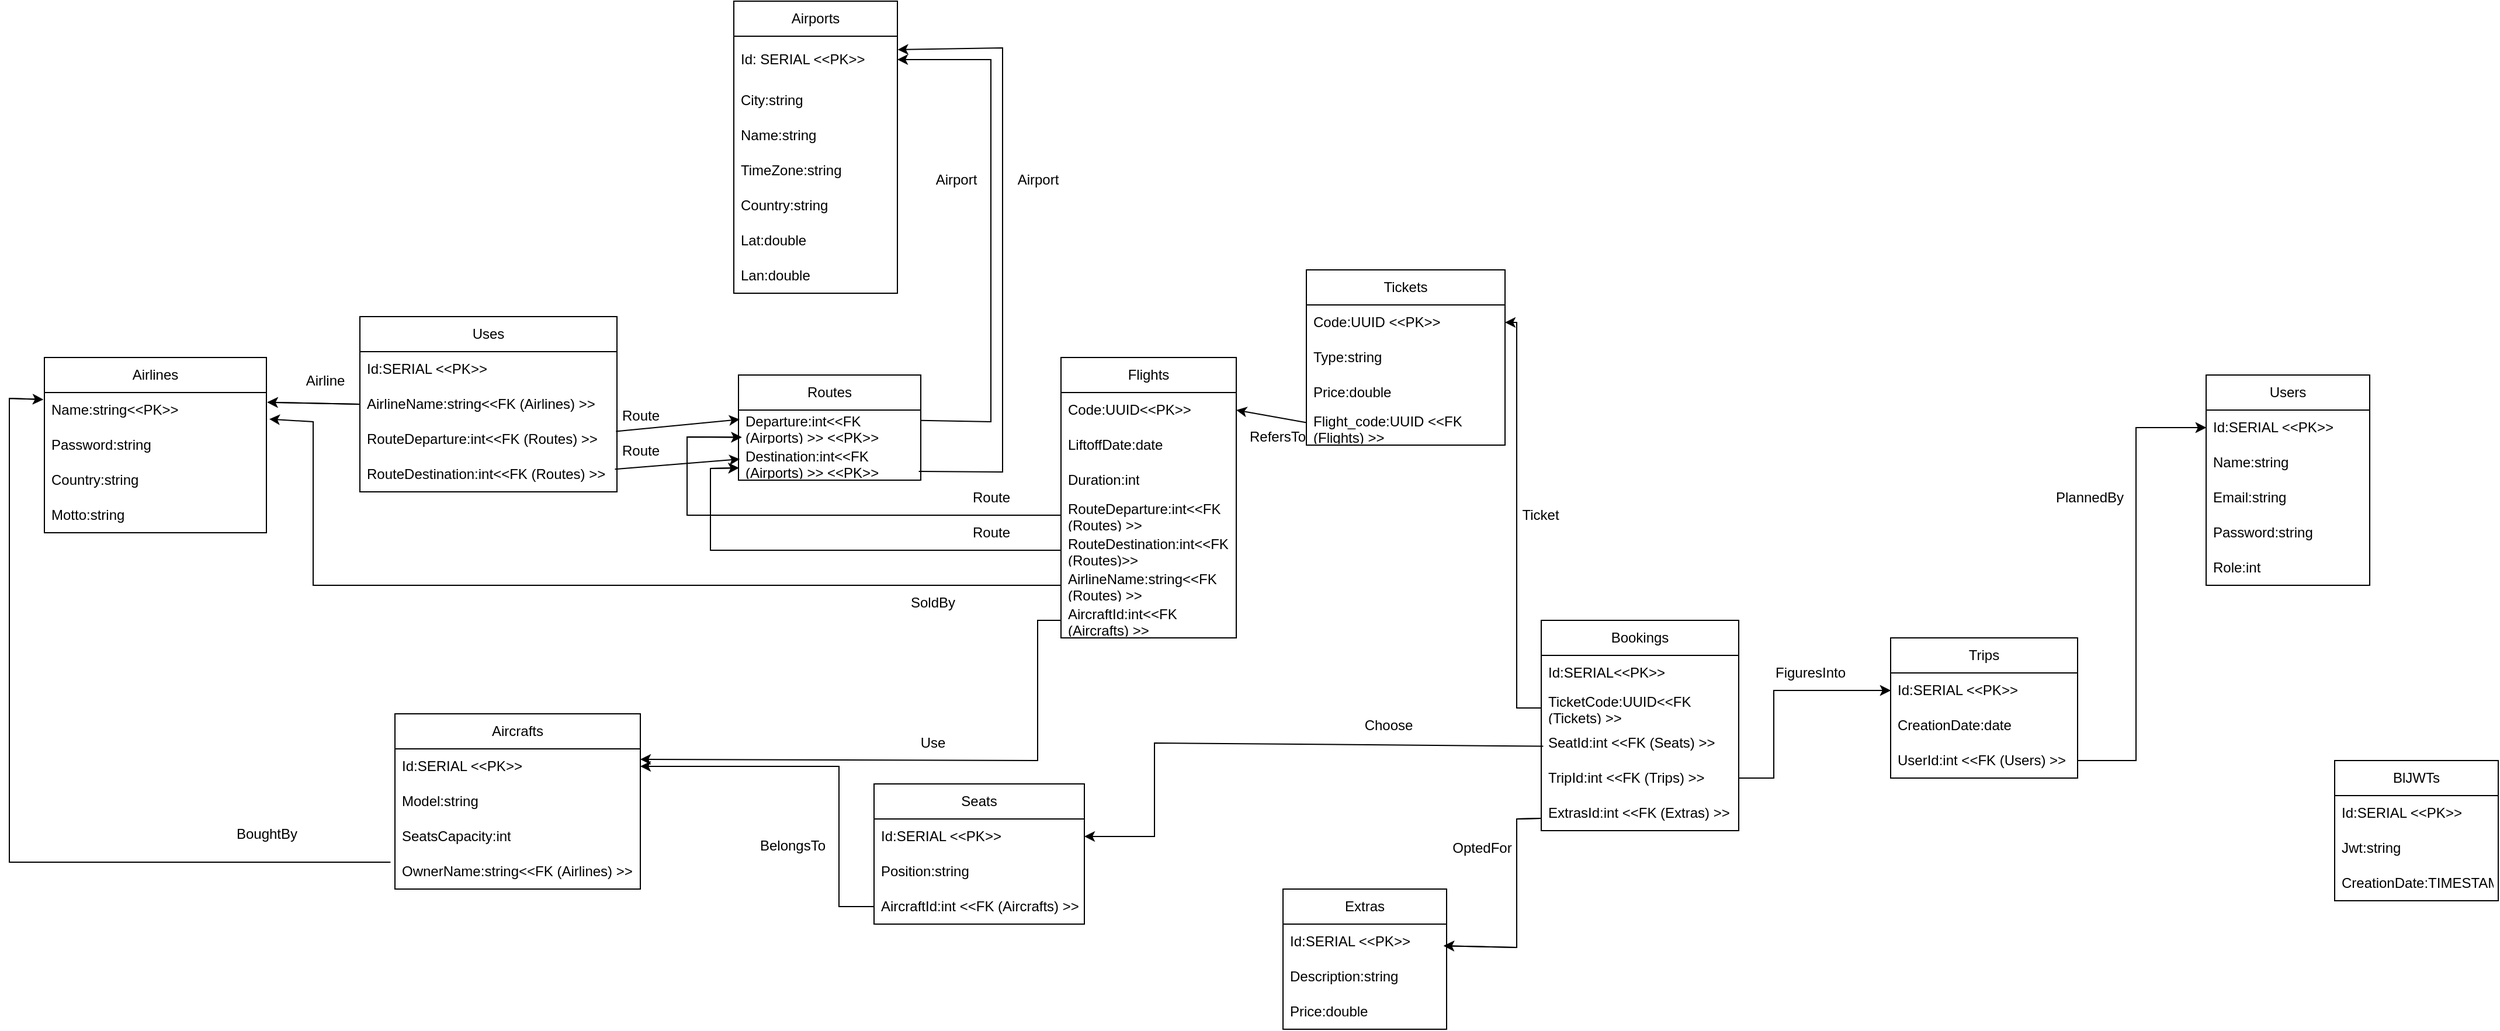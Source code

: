 <mxfile version="28.0.4">
  <diagram name="Pagina-1" id="pX6mvPdmHWL1DqITEzlt">
    <mxGraphModel dx="2047" dy="681" grid="1" gridSize="10" guides="1" tooltips="1" connect="1" arrows="1" fold="1" page="1" pageScale="1" pageWidth="827" pageHeight="1169" math="0" shadow="0">
      <root>
        <mxCell id="0" />
        <mxCell id="1" parent="0" />
        <mxCell id="3aQUeb-euFE-y9l26gwd-1" value="Airlines" style="swimlane;fontStyle=0;childLayout=stackLayout;horizontal=1;startSize=30;horizontalStack=0;resizeParent=1;resizeParentMax=0;resizeLast=0;collapsible=1;marginBottom=0;whiteSpace=wrap;html=1;" parent="1" vertex="1">
          <mxGeometry x="-270" y="315" width="190" height="150" as="geometry" />
        </mxCell>
        <mxCell id="3aQUeb-euFE-y9l26gwd-2" value="Name:string&amp;lt;&amp;lt;PK&amp;gt;&amp;gt;" style="text;strokeColor=none;fillColor=none;align=left;verticalAlign=middle;spacingLeft=4;spacingRight=4;overflow=hidden;points=[[0,0.5],[1,0.5]];portConstraint=eastwest;rotatable=0;whiteSpace=wrap;html=1;" parent="3aQUeb-euFE-y9l26gwd-1" vertex="1">
          <mxGeometry y="30" width="190" height="30" as="geometry" />
        </mxCell>
        <mxCell id="3aQUeb-euFE-y9l26gwd-3" value="Password:string" style="text;strokeColor=none;fillColor=none;align=left;verticalAlign=middle;spacingLeft=4;spacingRight=4;overflow=hidden;points=[[0,0.5],[1,0.5]];portConstraint=eastwest;rotatable=0;whiteSpace=wrap;html=1;" parent="3aQUeb-euFE-y9l26gwd-1" vertex="1">
          <mxGeometry y="60" width="190" height="30" as="geometry" />
        </mxCell>
        <mxCell id="3aQUeb-euFE-y9l26gwd-4" value="Country:string" style="text;strokeColor=none;fillColor=none;align=left;verticalAlign=middle;spacingLeft=4;spacingRight=4;overflow=hidden;points=[[0,0.5],[1,0.5]];portConstraint=eastwest;rotatable=0;whiteSpace=wrap;html=1;" parent="3aQUeb-euFE-y9l26gwd-1" vertex="1">
          <mxGeometry y="90" width="190" height="30" as="geometry" />
        </mxCell>
        <mxCell id="3aQUeb-euFE-y9l26gwd-5" value="Motto:string" style="text;strokeColor=none;fillColor=none;align=left;verticalAlign=middle;spacingLeft=4;spacingRight=4;overflow=hidden;points=[[0,0.5],[1,0.5]];portConstraint=eastwest;rotatable=0;whiteSpace=wrap;html=1;" parent="3aQUeb-euFE-y9l26gwd-1" vertex="1">
          <mxGeometry y="120" width="190" height="30" as="geometry" />
        </mxCell>
        <mxCell id="3aQUeb-euFE-y9l26gwd-6" value="Routes" style="swimlane;fontStyle=0;childLayout=stackLayout;horizontal=1;startSize=30;horizontalStack=0;resizeParent=1;resizeParentMax=0;resizeLast=0;collapsible=1;marginBottom=0;whiteSpace=wrap;html=1;" parent="1" vertex="1">
          <mxGeometry x="324" y="330" width="156" height="90" as="geometry" />
        </mxCell>
        <mxCell id="3aQUeb-euFE-y9l26gwd-7" value="Departure:int&amp;lt;&amp;lt;FK (&lt;span style=&quot;text-align: center;&quot;&gt;Airports)&amp;nbsp;&lt;/span&gt;&amp;gt;&amp;gt; &amp;lt;&amp;lt;PK&amp;gt;&amp;gt;" style="text;strokeColor=none;fillColor=none;align=left;verticalAlign=middle;spacingLeft=4;spacingRight=4;overflow=hidden;points=[[0,0.5],[1,0.5]];portConstraint=eastwest;rotatable=0;whiteSpace=wrap;html=1;" parent="3aQUeb-euFE-y9l26gwd-6" vertex="1">
          <mxGeometry y="30" width="156" height="30" as="geometry" />
        </mxCell>
        <mxCell id="3aQUeb-euFE-y9l26gwd-8" value="Destination:int&amp;lt;&amp;lt;FK (&lt;span style=&quot;text-align: center;&quot;&gt;Airports)&amp;nbsp;&lt;/span&gt;&amp;gt;&amp;gt; &amp;lt;&amp;lt;PK&amp;gt;&amp;gt;" style="text;strokeColor=none;fillColor=none;align=left;verticalAlign=middle;spacingLeft=4;spacingRight=4;overflow=hidden;points=[[0,0.5],[1,0.5]];portConstraint=eastwest;rotatable=0;whiteSpace=wrap;html=1;" parent="3aQUeb-euFE-y9l26gwd-6" vertex="1">
          <mxGeometry y="60" width="156" height="30" as="geometry" />
        </mxCell>
        <mxCell id="3aQUeb-euFE-y9l26gwd-9" value="Users" style="swimlane;fontStyle=0;childLayout=stackLayout;horizontal=1;startSize=30;horizontalStack=0;resizeParent=1;resizeParentMax=0;resizeLast=0;collapsible=1;marginBottom=0;whiteSpace=wrap;html=1;" parent="1" vertex="1">
          <mxGeometry x="1580" y="330" width="140" height="180" as="geometry" />
        </mxCell>
        <mxCell id="3aQUeb-euFE-y9l26gwd-10" value="Id:SERIAL &amp;lt;&amp;lt;PK&amp;gt;&amp;gt;" style="text;strokeColor=none;fillColor=none;align=left;verticalAlign=middle;spacingLeft=4;spacingRight=4;overflow=hidden;points=[[0,0.5],[1,0.5]];portConstraint=eastwest;rotatable=0;whiteSpace=wrap;html=1;" parent="3aQUeb-euFE-y9l26gwd-9" vertex="1">
          <mxGeometry y="30" width="140" height="30" as="geometry" />
        </mxCell>
        <mxCell id="3aQUeb-euFE-y9l26gwd-11" value="Name:string" style="text;strokeColor=none;fillColor=none;align=left;verticalAlign=middle;spacingLeft=4;spacingRight=4;overflow=hidden;points=[[0,0.5],[1,0.5]];portConstraint=eastwest;rotatable=0;whiteSpace=wrap;html=1;" parent="3aQUeb-euFE-y9l26gwd-9" vertex="1">
          <mxGeometry y="60" width="140" height="30" as="geometry" />
        </mxCell>
        <mxCell id="3aQUeb-euFE-y9l26gwd-12" value="Email:string" style="text;strokeColor=none;fillColor=none;align=left;verticalAlign=middle;spacingLeft=4;spacingRight=4;overflow=hidden;points=[[0,0.5],[1,0.5]];portConstraint=eastwest;rotatable=0;whiteSpace=wrap;html=1;" parent="3aQUeb-euFE-y9l26gwd-9" vertex="1">
          <mxGeometry y="90" width="140" height="30" as="geometry" />
        </mxCell>
        <mxCell id="3aQUeb-euFE-y9l26gwd-13" value="Password:string" style="text;strokeColor=none;fillColor=none;align=left;verticalAlign=middle;spacingLeft=4;spacingRight=4;overflow=hidden;points=[[0,0.5],[1,0.5]];portConstraint=eastwest;rotatable=0;whiteSpace=wrap;html=1;" parent="3aQUeb-euFE-y9l26gwd-9" vertex="1">
          <mxGeometry y="120" width="140" height="30" as="geometry" />
        </mxCell>
        <mxCell id="3aQUeb-euFE-y9l26gwd-14" value="Role:int" style="text;strokeColor=none;fillColor=none;align=left;verticalAlign=middle;spacingLeft=4;spacingRight=4;overflow=hidden;points=[[0,0.5],[1,0.5]];portConstraint=eastwest;rotatable=0;whiteSpace=wrap;html=1;" parent="3aQUeb-euFE-y9l26gwd-9" vertex="1">
          <mxGeometry y="150" width="140" height="30" as="geometry" />
        </mxCell>
        <mxCell id="3aQUeb-euFE-y9l26gwd-15" value="Tickets" style="swimlane;fontStyle=0;childLayout=stackLayout;horizontal=1;startSize=30;horizontalStack=0;resizeParent=1;resizeParentMax=0;resizeLast=0;collapsible=1;marginBottom=0;whiteSpace=wrap;html=1;" parent="1" vertex="1">
          <mxGeometry x="810" y="240" width="170" height="150" as="geometry" />
        </mxCell>
        <mxCell id="3aQUeb-euFE-y9l26gwd-16" value="Code:UUID &amp;lt;&amp;lt;PK&amp;gt;&amp;gt;" style="text;strokeColor=none;fillColor=none;align=left;verticalAlign=middle;spacingLeft=4;spacingRight=4;overflow=hidden;points=[[0,0.5],[1,0.5]];portConstraint=eastwest;rotatable=0;whiteSpace=wrap;html=1;" parent="3aQUeb-euFE-y9l26gwd-15" vertex="1">
          <mxGeometry y="30" width="170" height="30" as="geometry" />
        </mxCell>
        <mxCell id="3aQUeb-euFE-y9l26gwd-17" value="Type:string" style="text;strokeColor=none;fillColor=none;align=left;verticalAlign=middle;spacingLeft=4;spacingRight=4;overflow=hidden;points=[[0,0.5],[1,0.5]];portConstraint=eastwest;rotatable=0;whiteSpace=wrap;html=1;" parent="3aQUeb-euFE-y9l26gwd-15" vertex="1">
          <mxGeometry y="60" width="170" height="30" as="geometry" />
        </mxCell>
        <mxCell id="3aQUeb-euFE-y9l26gwd-18" value="Price:double" style="text;strokeColor=none;fillColor=none;align=left;verticalAlign=middle;spacingLeft=4;spacingRight=4;overflow=hidden;points=[[0,0.5],[1,0.5]];portConstraint=eastwest;rotatable=0;whiteSpace=wrap;html=1;" parent="3aQUeb-euFE-y9l26gwd-15" vertex="1">
          <mxGeometry y="90" width="170" height="30" as="geometry" />
        </mxCell>
        <mxCell id="3aQUeb-euFE-y9l26gwd-19" value="Flight_code:UUID &amp;lt;&amp;lt;FK (&lt;span style=&quot;text-align: center;&quot;&gt;Flights)&amp;nbsp;&lt;/span&gt;&amp;gt;&amp;gt;" style="text;strokeColor=none;fillColor=none;align=left;verticalAlign=middle;spacingLeft=4;spacingRight=4;overflow=hidden;points=[[0,0.5],[1,0.5]];portConstraint=eastwest;rotatable=0;whiteSpace=wrap;html=1;" parent="3aQUeb-euFE-y9l26gwd-15" vertex="1">
          <mxGeometry y="120" width="170" height="30" as="geometry" />
        </mxCell>
        <mxCell id="3aQUeb-euFE-y9l26gwd-26" value="Flights" style="swimlane;fontStyle=0;childLayout=stackLayout;horizontal=1;startSize=30;horizontalStack=0;resizeParent=1;resizeParentMax=0;resizeLast=0;collapsible=1;marginBottom=0;whiteSpace=wrap;html=1;" parent="1" vertex="1">
          <mxGeometry x="600" y="315" width="150" height="240" as="geometry" />
        </mxCell>
        <mxCell id="3aQUeb-euFE-y9l26gwd-27" value="Code:UUID&amp;lt;&amp;lt;PK&amp;gt;&amp;gt;" style="text;strokeColor=none;fillColor=none;align=left;verticalAlign=middle;spacingLeft=4;spacingRight=4;overflow=hidden;points=[[0,0.5],[1,0.5]];portConstraint=eastwest;rotatable=0;whiteSpace=wrap;html=1;" parent="3aQUeb-euFE-y9l26gwd-26" vertex="1">
          <mxGeometry y="30" width="150" height="30" as="geometry" />
        </mxCell>
        <mxCell id="3aQUeb-euFE-y9l26gwd-28" value="LiftoffDate:date" style="text;strokeColor=none;fillColor=none;align=left;verticalAlign=middle;spacingLeft=4;spacingRight=4;overflow=hidden;points=[[0,0.5],[1,0.5]];portConstraint=eastwest;rotatable=0;whiteSpace=wrap;html=1;" parent="3aQUeb-euFE-y9l26gwd-26" vertex="1">
          <mxGeometry y="60" width="150" height="30" as="geometry" />
        </mxCell>
        <mxCell id="3aQUeb-euFE-y9l26gwd-29" value="Duration:int" style="text;strokeColor=none;fillColor=none;align=left;verticalAlign=middle;spacingLeft=4;spacingRight=4;overflow=hidden;points=[[0,0.5],[1,0.5]];portConstraint=eastwest;rotatable=0;whiteSpace=wrap;html=1;" parent="3aQUeb-euFE-y9l26gwd-26" vertex="1">
          <mxGeometry y="90" width="150" height="30" as="geometry" />
        </mxCell>
        <mxCell id="3aQUeb-euFE-y9l26gwd-30" value="RouteDeparture:int&amp;lt;&amp;lt;FK (&lt;span style=&quot;text-align: center;&quot;&gt;Routes)&amp;nbsp;&lt;/span&gt;&amp;gt;&amp;gt;" style="text;strokeColor=none;fillColor=none;align=left;verticalAlign=middle;spacingLeft=4;spacingRight=4;overflow=hidden;points=[[0,0.5],[1,0.5]];portConstraint=eastwest;rotatable=0;whiteSpace=wrap;html=1;" parent="3aQUeb-euFE-y9l26gwd-26" vertex="1">
          <mxGeometry y="120" width="150" height="30" as="geometry" />
        </mxCell>
        <mxCell id="3aQUeb-euFE-y9l26gwd-31" value="RouteDestination:int&amp;lt;&amp;lt;FK (&lt;span style=&quot;text-align: center;&quot;&gt;Routes)&lt;/span&gt;&amp;gt;&amp;gt;" style="text;strokeColor=none;fillColor=none;align=left;verticalAlign=middle;spacingLeft=4;spacingRight=4;overflow=hidden;points=[[0,0.5],[1,0.5]];portConstraint=eastwest;rotatable=0;whiteSpace=wrap;html=1;" parent="3aQUeb-euFE-y9l26gwd-26" vertex="1">
          <mxGeometry y="150" width="150" height="30" as="geometry" />
        </mxCell>
        <mxCell id="3aQUeb-euFE-y9l26gwd-32" value="AirlineName:string&amp;lt;&amp;lt;FK (&lt;span style=&quot;text-align: center;&quot;&gt;Routes)&amp;nbsp;&lt;/span&gt;&amp;gt;&amp;gt;" style="text;strokeColor=none;fillColor=none;align=left;verticalAlign=middle;spacingLeft=4;spacingRight=4;overflow=hidden;points=[[0,0.5],[1,0.5]];portConstraint=eastwest;rotatable=0;whiteSpace=wrap;html=1;" parent="3aQUeb-euFE-y9l26gwd-26" vertex="1">
          <mxGeometry y="180" width="150" height="30" as="geometry" />
        </mxCell>
        <mxCell id="Vh7ybCmycij3RCht1qAK-32" value="AircraftId:int&amp;lt;&amp;lt;FK (&lt;span style=&quot;text-align: center;&quot;&gt;Aircrafts)&amp;nbsp;&lt;/span&gt;&amp;gt;&amp;gt;" style="text;strokeColor=none;fillColor=none;align=left;verticalAlign=middle;spacingLeft=4;spacingRight=4;overflow=hidden;points=[[0,0.5],[1,0.5]];portConstraint=eastwest;rotatable=0;whiteSpace=wrap;html=1;" parent="3aQUeb-euFE-y9l26gwd-26" vertex="1">
          <mxGeometry y="210" width="150" height="30" as="geometry" />
        </mxCell>
        <mxCell id="3aQUeb-euFE-y9l26gwd-33" value="Trips" style="swimlane;fontStyle=0;childLayout=stackLayout;horizontal=1;startSize=30;horizontalStack=0;resizeParent=1;resizeParentMax=0;resizeLast=0;collapsible=1;marginBottom=0;whiteSpace=wrap;html=1;" parent="1" vertex="1">
          <mxGeometry x="1310" y="555" width="160" height="120" as="geometry" />
        </mxCell>
        <mxCell id="3aQUeb-euFE-y9l26gwd-34" value="Id:SERIAL &amp;lt;&amp;lt;PK&amp;gt;&amp;gt;" style="text;strokeColor=none;fillColor=none;align=left;verticalAlign=middle;spacingLeft=4;spacingRight=4;overflow=hidden;points=[[0,0.5],[1,0.5]];portConstraint=eastwest;rotatable=0;whiteSpace=wrap;html=1;" parent="3aQUeb-euFE-y9l26gwd-33" vertex="1">
          <mxGeometry y="30" width="160" height="30" as="geometry" />
        </mxCell>
        <mxCell id="3aQUeb-euFE-y9l26gwd-35" value="CreationDate:date" style="text;strokeColor=none;fillColor=none;align=left;verticalAlign=middle;spacingLeft=4;spacingRight=4;overflow=hidden;points=[[0,0.5],[1,0.5]];portConstraint=eastwest;rotatable=0;whiteSpace=wrap;html=1;" parent="3aQUeb-euFE-y9l26gwd-33" vertex="1">
          <mxGeometry y="60" width="160" height="30" as="geometry" />
        </mxCell>
        <mxCell id="3aQUeb-euFE-y9l26gwd-36" value="UserId:int &amp;lt;&amp;lt;FK (Users) &amp;gt;&amp;gt;" style="text;strokeColor=none;fillColor=none;align=left;verticalAlign=middle;spacingLeft=4;spacingRight=4;overflow=hidden;points=[[0,0.5],[1,0.5]];portConstraint=eastwest;rotatable=0;whiteSpace=wrap;html=1;" parent="3aQUeb-euFE-y9l26gwd-33" vertex="1">
          <mxGeometry y="90" width="160" height="30" as="geometry" />
        </mxCell>
        <mxCell id="3aQUeb-euFE-y9l26gwd-37" value="Seats" style="swimlane;fontStyle=0;childLayout=stackLayout;horizontal=1;startSize=30;horizontalStack=0;resizeParent=1;resizeParentMax=0;resizeLast=0;collapsible=1;marginBottom=0;whiteSpace=wrap;html=1;" parent="1" vertex="1">
          <mxGeometry x="440" y="680" width="180" height="120" as="geometry" />
        </mxCell>
        <mxCell id="3aQUeb-euFE-y9l26gwd-38" value="Id:SERIAL &amp;lt;&amp;lt;PK&amp;gt;&amp;gt;" style="text;strokeColor=none;fillColor=none;align=left;verticalAlign=middle;spacingLeft=4;spacingRight=4;overflow=hidden;points=[[0,0.5],[1,0.5]];portConstraint=eastwest;rotatable=0;whiteSpace=wrap;html=1;" parent="3aQUeb-euFE-y9l26gwd-37" vertex="1">
          <mxGeometry y="30" width="180" height="30" as="geometry" />
        </mxCell>
        <mxCell id="3aQUeb-euFE-y9l26gwd-39" value="Position:string" style="text;strokeColor=none;fillColor=none;align=left;verticalAlign=middle;spacingLeft=4;spacingRight=4;overflow=hidden;points=[[0,0.5],[1,0.5]];portConstraint=eastwest;rotatable=0;whiteSpace=wrap;html=1;" parent="3aQUeb-euFE-y9l26gwd-37" vertex="1">
          <mxGeometry y="60" width="180" height="30" as="geometry" />
        </mxCell>
        <mxCell id="3aQUeb-euFE-y9l26gwd-40" value="AircraftId:int &amp;lt;&amp;lt;FK (&lt;span style=&quot;text-align: center;&quot;&gt;Aircrafts)&amp;nbsp;&lt;/span&gt;&amp;gt;&amp;gt;" style="text;strokeColor=none;fillColor=none;align=left;verticalAlign=middle;spacingLeft=4;spacingRight=4;overflow=hidden;points=[[0,0.5],[1,0.5]];portConstraint=eastwest;rotatable=0;whiteSpace=wrap;html=1;" parent="3aQUeb-euFE-y9l26gwd-37" vertex="1">
          <mxGeometry y="90" width="180" height="30" as="geometry" />
        </mxCell>
        <mxCell id="3aQUeb-euFE-y9l26gwd-41" value="Extras" style="swimlane;fontStyle=0;childLayout=stackLayout;horizontal=1;startSize=30;horizontalStack=0;resizeParent=1;resizeParentMax=0;resizeLast=0;collapsible=1;marginBottom=0;whiteSpace=wrap;html=1;" parent="1" vertex="1">
          <mxGeometry x="790" y="770" width="140" height="120" as="geometry" />
        </mxCell>
        <mxCell id="3aQUeb-euFE-y9l26gwd-42" value="Id:SERIAL &amp;lt;&amp;lt;PK&amp;gt;&amp;gt;" style="text;strokeColor=none;fillColor=none;align=left;verticalAlign=middle;spacingLeft=4;spacingRight=4;overflow=hidden;points=[[0,0.5],[1,0.5]];portConstraint=eastwest;rotatable=0;whiteSpace=wrap;html=1;" parent="3aQUeb-euFE-y9l26gwd-41" vertex="1">
          <mxGeometry y="30" width="140" height="30" as="geometry" />
        </mxCell>
        <mxCell id="3aQUeb-euFE-y9l26gwd-43" value="Description:string" style="text;strokeColor=none;fillColor=none;align=left;verticalAlign=middle;spacingLeft=4;spacingRight=4;overflow=hidden;points=[[0,0.5],[1,0.5]];portConstraint=eastwest;rotatable=0;whiteSpace=wrap;html=1;" parent="3aQUeb-euFE-y9l26gwd-41" vertex="1">
          <mxGeometry y="60" width="140" height="30" as="geometry" />
        </mxCell>
        <mxCell id="3aQUeb-euFE-y9l26gwd-44" value="Price:double" style="text;strokeColor=none;fillColor=none;align=left;verticalAlign=middle;spacingLeft=4;spacingRight=4;overflow=hidden;points=[[0,0.5],[1,0.5]];portConstraint=eastwest;rotatable=0;whiteSpace=wrap;html=1;" parent="3aQUeb-euFE-y9l26gwd-41" vertex="1">
          <mxGeometry y="90" width="140" height="30" as="geometry" />
        </mxCell>
        <mxCell id="3aQUeb-euFE-y9l26gwd-45" value="Aircrafts" style="swimlane;fontStyle=0;childLayout=stackLayout;horizontal=1;startSize=30;horizontalStack=0;resizeParent=1;resizeParentMax=0;resizeLast=0;collapsible=1;marginBottom=0;whiteSpace=wrap;html=1;" parent="1" vertex="1">
          <mxGeometry x="30" y="620" width="210" height="150" as="geometry" />
        </mxCell>
        <mxCell id="3aQUeb-euFE-y9l26gwd-46" value="Id:SERIAL &amp;lt;&amp;lt;PK&amp;gt;&amp;gt;" style="text;strokeColor=none;fillColor=none;align=left;verticalAlign=middle;spacingLeft=4;spacingRight=4;overflow=hidden;points=[[0,0.5],[1,0.5]];portConstraint=eastwest;rotatable=0;whiteSpace=wrap;html=1;" parent="3aQUeb-euFE-y9l26gwd-45" vertex="1">
          <mxGeometry y="30" width="210" height="30" as="geometry" />
        </mxCell>
        <mxCell id="3aQUeb-euFE-y9l26gwd-47" value="Model:string" style="text;strokeColor=none;fillColor=none;align=left;verticalAlign=middle;spacingLeft=4;spacingRight=4;overflow=hidden;points=[[0,0.5],[1,0.5]];portConstraint=eastwest;rotatable=0;whiteSpace=wrap;html=1;" parent="3aQUeb-euFE-y9l26gwd-45" vertex="1">
          <mxGeometry y="60" width="210" height="30" as="geometry" />
        </mxCell>
        <mxCell id="3aQUeb-euFE-y9l26gwd-48" value="SeatsCapacity:int" style="text;strokeColor=none;fillColor=none;align=left;verticalAlign=middle;spacingLeft=4;spacingRight=4;overflow=hidden;points=[[0,0.5],[1,0.5]];portConstraint=eastwest;rotatable=0;whiteSpace=wrap;html=1;" parent="3aQUeb-euFE-y9l26gwd-45" vertex="1">
          <mxGeometry y="90" width="210" height="30" as="geometry" />
        </mxCell>
        <mxCell id="3aQUeb-euFE-y9l26gwd-49" value="OwnerName:string&amp;lt;&amp;lt;FK (Airlines) &amp;gt;&amp;gt;" style="text;strokeColor=none;fillColor=none;align=left;verticalAlign=middle;spacingLeft=4;spacingRight=4;overflow=hidden;points=[[0,0.5],[1,0.5]];portConstraint=eastwest;rotatable=0;whiteSpace=wrap;html=1;" parent="3aQUeb-euFE-y9l26gwd-45" vertex="1">
          <mxGeometry y="120" width="210" height="30" as="geometry" />
        </mxCell>
        <mxCell id="3aQUeb-euFE-y9l26gwd-52" value="" style="endArrow=classic;html=1;rounded=0;exitX=-0.021;exitY=0.233;exitDx=0;exitDy=0;entryX=-0.005;entryY=0.2;entryDx=0;entryDy=0;exitPerimeter=0;entryPerimeter=0;" parent="1" source="3aQUeb-euFE-y9l26gwd-49" target="3aQUeb-euFE-y9l26gwd-2" edge="1">
          <mxGeometry width="50" height="50" relative="1" as="geometry">
            <mxPoint x="50" y="750.01" as="sourcePoint" />
            <mxPoint x="-290" y="350" as="targetPoint" />
            <Array as="points">
              <mxPoint x="-300" y="747" />
              <mxPoint x="-300" y="350" />
            </Array>
          </mxGeometry>
        </mxCell>
        <mxCell id="3aQUeb-euFE-y9l26gwd-53" value="" style="endArrow=classic;html=1;rounded=0;exitX=0;exitY=0.5;exitDx=0;exitDy=0;entryX=1;entryY=0.5;entryDx=0;entryDy=0;" parent="1" source="3aQUeb-euFE-y9l26gwd-40" target="3aQUeb-euFE-y9l26gwd-46" edge="1">
          <mxGeometry width="50" height="50" relative="1" as="geometry">
            <mxPoint x="260" y="680" as="sourcePoint" />
            <mxPoint x="310" y="630" as="targetPoint" />
            <Array as="points">
              <mxPoint x="410" y="785" />
              <mxPoint x="410" y="665" />
            </Array>
          </mxGeometry>
        </mxCell>
        <mxCell id="3aQUeb-euFE-y9l26gwd-55" value="" style="endArrow=classic;html=1;rounded=0;exitX=0;exitY=0.5;exitDx=0;exitDy=0;entryX=0.002;entryY=0.652;entryDx=0;entryDy=0;entryPerimeter=0;" parent="1" source="3aQUeb-euFE-y9l26gwd-31" target="3aQUeb-euFE-y9l26gwd-8" edge="1">
          <mxGeometry width="50" height="50" relative="1" as="geometry">
            <mxPoint x="450" y="540" as="sourcePoint" />
            <mxPoint x="324" y="375" as="targetPoint" />
            <Array as="points">
              <mxPoint x="300" y="480" />
              <mxPoint x="300" y="410" />
            </Array>
          </mxGeometry>
        </mxCell>
        <mxCell id="3aQUeb-euFE-y9l26gwd-56" value="Uses" style="swimlane;fontStyle=0;childLayout=stackLayout;horizontal=1;startSize=30;horizontalStack=0;resizeParent=1;resizeParentMax=0;resizeLast=0;collapsible=1;marginBottom=0;whiteSpace=wrap;html=1;" parent="1" vertex="1">
          <mxGeometry y="280" width="220" height="150" as="geometry" />
        </mxCell>
        <mxCell id="3aQUeb-euFE-y9l26gwd-57" value="Id:SERIAL &amp;lt;&amp;lt;PK&amp;gt;&amp;gt;" style="text;strokeColor=none;fillColor=none;align=left;verticalAlign=middle;spacingLeft=4;spacingRight=4;overflow=hidden;points=[[0,0.5],[1,0.5]];portConstraint=eastwest;rotatable=0;whiteSpace=wrap;html=1;" parent="3aQUeb-euFE-y9l26gwd-56" vertex="1">
          <mxGeometry y="30" width="220" height="30" as="geometry" />
        </mxCell>
        <mxCell id="3aQUeb-euFE-y9l26gwd-58" value="AirlineName:string&amp;lt;&amp;lt;FK (Airlines) &amp;gt;&amp;gt;" style="text;strokeColor=none;fillColor=none;align=left;verticalAlign=middle;spacingLeft=4;spacingRight=4;overflow=hidden;points=[[0,0.5],[1,0.5]];portConstraint=eastwest;rotatable=0;whiteSpace=wrap;html=1;" parent="3aQUeb-euFE-y9l26gwd-56" vertex="1">
          <mxGeometry y="60" width="220" height="30" as="geometry" />
        </mxCell>
        <mxCell id="3aQUeb-euFE-y9l26gwd-59" value="RouteDeparture:int&amp;lt;&amp;lt;FK (Routes) &amp;gt;&amp;gt;" style="text;strokeColor=none;fillColor=none;align=left;verticalAlign=middle;spacingLeft=4;spacingRight=4;overflow=hidden;points=[[0,0.5],[1,0.5]];portConstraint=eastwest;rotatable=0;whiteSpace=wrap;html=1;" parent="3aQUeb-euFE-y9l26gwd-56" vertex="1">
          <mxGeometry y="90" width="220" height="30" as="geometry" />
        </mxCell>
        <mxCell id="3aQUeb-euFE-y9l26gwd-60" value="RouteDestination:int&amp;lt;&amp;lt;FK&amp;nbsp;(Routes)&amp;nbsp;&amp;gt;&amp;gt;" style="text;strokeColor=none;fillColor=none;align=left;verticalAlign=middle;spacingLeft=4;spacingRight=4;overflow=hidden;points=[[0,0.5],[1,0.5]];portConstraint=eastwest;rotatable=0;whiteSpace=wrap;html=1;" parent="3aQUeb-euFE-y9l26gwd-56" vertex="1">
          <mxGeometry y="120" width="220" height="30" as="geometry" />
        </mxCell>
        <mxCell id="3aQUeb-euFE-y9l26gwd-61" value="" style="endArrow=classic;html=1;rounded=0;exitX=0;exitY=0.5;exitDx=0;exitDy=0;entryX=1.004;entryY=0.278;entryDx=0;entryDy=0;entryPerimeter=0;" parent="1" source="3aQUeb-euFE-y9l26gwd-58" target="3aQUeb-euFE-y9l26gwd-2" edge="1">
          <mxGeometry width="50" height="50" relative="1" as="geometry">
            <mxPoint x="100" y="540" as="sourcePoint" />
            <mxPoint x="-80" y="360" as="targetPoint" />
          </mxGeometry>
        </mxCell>
        <mxCell id="3aQUeb-euFE-y9l26gwd-64" value="Bookings" style="swimlane;fontStyle=0;childLayout=stackLayout;horizontal=1;startSize=30;horizontalStack=0;resizeParent=1;resizeParentMax=0;resizeLast=0;collapsible=1;marginBottom=0;whiteSpace=wrap;html=1;" parent="1" vertex="1">
          <mxGeometry x="1011" y="540" width="169" height="180" as="geometry" />
        </mxCell>
        <mxCell id="3aQUeb-euFE-y9l26gwd-65" value="Id:SERIAL&amp;lt;&amp;lt;PK&amp;gt;&amp;gt;" style="text;strokeColor=none;fillColor=none;align=left;verticalAlign=middle;spacingLeft=4;spacingRight=4;overflow=hidden;points=[[0,0.5],[1,0.5]];portConstraint=eastwest;rotatable=0;whiteSpace=wrap;html=1;" parent="3aQUeb-euFE-y9l26gwd-64" vertex="1">
          <mxGeometry y="30" width="169" height="30" as="geometry" />
        </mxCell>
        <mxCell id="3aQUeb-euFE-y9l26gwd-66" value="TicketCode:UUID&amp;lt;&amp;lt;FK (Tickets) &amp;gt;&amp;gt;" style="text;strokeColor=none;fillColor=none;align=left;verticalAlign=middle;spacingLeft=4;spacingRight=4;overflow=hidden;points=[[0,0.5],[1,0.5]];portConstraint=eastwest;rotatable=0;whiteSpace=wrap;html=1;" parent="3aQUeb-euFE-y9l26gwd-64" vertex="1">
          <mxGeometry y="60" width="169" height="30" as="geometry" />
        </mxCell>
        <mxCell id="3aQUeb-euFE-y9l26gwd-67" value="SeatId:int &amp;lt;&amp;lt;FK (&lt;span style=&quot;text-align: center;&quot;&gt;Seats)&amp;nbsp;&lt;/span&gt;&amp;gt;&amp;gt;" style="text;strokeColor=none;fillColor=none;align=left;verticalAlign=middle;spacingLeft=4;spacingRight=4;overflow=hidden;points=[[0,0.5],[1,0.5]];portConstraint=eastwest;rotatable=0;whiteSpace=wrap;html=1;" parent="3aQUeb-euFE-y9l26gwd-64" vertex="1">
          <mxGeometry y="90" width="169" height="30" as="geometry" />
        </mxCell>
        <mxCell id="3aQUeb-euFE-y9l26gwd-68" value="TripId:int &amp;lt;&amp;lt;FK (Trips) &amp;gt;&amp;gt;" style="text;strokeColor=none;fillColor=none;align=left;verticalAlign=middle;spacingLeft=4;spacingRight=4;overflow=hidden;points=[[0,0.5],[1,0.5]];portConstraint=eastwest;rotatable=0;whiteSpace=wrap;html=1;" parent="3aQUeb-euFE-y9l26gwd-64" vertex="1">
          <mxGeometry y="120" width="169" height="30" as="geometry" />
        </mxCell>
        <mxCell id="3aQUeb-euFE-y9l26gwd-69" value="ExtrasId:int &amp;lt;&amp;lt;FK (Extras) &amp;gt;&amp;gt;" style="text;strokeColor=none;fillColor=none;align=left;verticalAlign=middle;spacingLeft=4;spacingRight=4;overflow=hidden;points=[[0,0.5],[1,0.5]];portConstraint=eastwest;rotatable=0;whiteSpace=wrap;html=1;" parent="3aQUeb-euFE-y9l26gwd-64" vertex="1">
          <mxGeometry y="150" width="169" height="30" as="geometry" />
        </mxCell>
        <mxCell id="3aQUeb-euFE-y9l26gwd-70" value="" style="endArrow=classic;html=1;rounded=0;exitX=0.01;exitY=0.593;exitDx=0;exitDy=0;exitPerimeter=0;entryX=1;entryY=0.5;entryDx=0;entryDy=0;" parent="1" source="3aQUeb-euFE-y9l26gwd-67" target="3aQUeb-euFE-y9l26gwd-38" edge="1">
          <mxGeometry width="50" height="50" relative="1" as="geometry">
            <mxPoint x="840" y="690" as="sourcePoint" />
            <mxPoint x="890" y="640" as="targetPoint" />
            <Array as="points">
              <mxPoint x="680" y="645" />
              <mxPoint x="680" y="725" />
            </Array>
          </mxGeometry>
        </mxCell>
        <mxCell id="3aQUeb-euFE-y9l26gwd-71" value="" style="endArrow=classic;html=1;rounded=0;exitX=0;exitY=0.5;exitDx=0;exitDy=0;entryX=1;entryY=0.5;entryDx=0;entryDy=0;" parent="1" source="3aQUeb-euFE-y9l26gwd-66" target="3aQUeb-euFE-y9l26gwd-16" edge="1">
          <mxGeometry width="50" height="50" relative="1" as="geometry">
            <mxPoint x="920" y="620" as="sourcePoint" />
            <mxPoint x="1110" y="310" as="targetPoint" />
            <Array as="points">
              <mxPoint x="990" y="615" />
              <mxPoint x="990" y="285" />
            </Array>
          </mxGeometry>
        </mxCell>
        <mxCell id="3aQUeb-euFE-y9l26gwd-72" value="" style="endArrow=classic;html=1;rounded=0;exitX=1;exitY=0.5;exitDx=0;exitDy=0;entryX=0;entryY=0.5;entryDx=0;entryDy=0;" parent="1" source="3aQUeb-euFE-y9l26gwd-36" target="3aQUeb-euFE-y9l26gwd-10" edge="1">
          <mxGeometry width="50" height="50" relative="1" as="geometry">
            <mxPoint x="1160" y="570" as="sourcePoint" />
            <mxPoint x="1210" y="520" as="targetPoint" />
            <Array as="points">
              <mxPoint x="1520" y="660" />
              <mxPoint x="1520" y="375" />
            </Array>
          </mxGeometry>
        </mxCell>
        <mxCell id="3aQUeb-euFE-y9l26gwd-73" value="" style="endArrow=classic;html=1;rounded=0;exitX=1;exitY=0.5;exitDx=0;exitDy=0;entryX=0;entryY=0.5;entryDx=0;entryDy=0;" parent="1" source="3aQUeb-euFE-y9l26gwd-68" target="3aQUeb-euFE-y9l26gwd-34" edge="1">
          <mxGeometry width="50" height="50" relative="1" as="geometry">
            <mxPoint x="1310" y="690" as="sourcePoint" />
            <mxPoint x="1200" y="520" as="targetPoint" />
            <Array as="points">
              <mxPoint x="1210" y="675" />
              <mxPoint x="1210" y="600" />
            </Array>
          </mxGeometry>
        </mxCell>
        <mxCell id="3aQUeb-euFE-y9l26gwd-74" value="" style="endArrow=classic;html=1;rounded=0;exitX=-0.004;exitY=0.651;exitDx=0;exitDy=0;exitPerimeter=0;entryX=0.982;entryY=0.619;entryDx=0;entryDy=0;entryPerimeter=0;" parent="1" source="3aQUeb-euFE-y9l26gwd-69" target="3aQUeb-euFE-y9l26gwd-42" edge="1">
          <mxGeometry width="50" height="50" relative="1" as="geometry">
            <mxPoint x="970" y="700" as="sourcePoint" />
            <mxPoint x="1020" y="650" as="targetPoint" />
            <Array as="points">
              <mxPoint x="990" y="710" />
              <mxPoint x="990" y="820" />
            </Array>
          </mxGeometry>
        </mxCell>
        <mxCell id="3aQUeb-euFE-y9l26gwd-76" value="" style="endArrow=classic;html=1;rounded=0;entryX=0.018;entryY=0.776;entryDx=0;entryDy=0;entryPerimeter=0;" parent="1" source="3aQUeb-euFE-y9l26gwd-30" target="3aQUeb-euFE-y9l26gwd-7" edge="1">
          <mxGeometry width="50" height="50" relative="1" as="geometry">
            <mxPoint x="600" y="460" as="sourcePoint" />
            <mxPoint x="324" y="390" as="targetPoint" />
            <Array as="points">
              <mxPoint x="280" y="450" />
              <mxPoint x="280" y="383" />
            </Array>
          </mxGeometry>
        </mxCell>
        <mxCell id="3aQUeb-euFE-y9l26gwd-77" value="BlJWTs" style="swimlane;fontStyle=0;childLayout=stackLayout;horizontal=1;startSize=30;horizontalStack=0;resizeParent=1;resizeParentMax=0;resizeLast=0;collapsible=1;marginBottom=0;whiteSpace=wrap;html=1;" parent="1" vertex="1">
          <mxGeometry x="1690" y="660" width="140" height="120" as="geometry" />
        </mxCell>
        <mxCell id="3aQUeb-euFE-y9l26gwd-78" value="Id:SERIAL &amp;lt;&amp;lt;PK&amp;gt;&amp;gt;" style="text;strokeColor=none;fillColor=none;align=left;verticalAlign=middle;spacingLeft=4;spacingRight=4;overflow=hidden;points=[[0,0.5],[1,0.5]];portConstraint=eastwest;rotatable=0;whiteSpace=wrap;html=1;" parent="3aQUeb-euFE-y9l26gwd-77" vertex="1">
          <mxGeometry y="30" width="140" height="30" as="geometry" />
        </mxCell>
        <mxCell id="3aQUeb-euFE-y9l26gwd-79" value="Jwt:string" style="text;strokeColor=none;fillColor=none;align=left;verticalAlign=middle;spacingLeft=4;spacingRight=4;overflow=hidden;points=[[0,0.5],[1,0.5]];portConstraint=eastwest;rotatable=0;whiteSpace=wrap;html=1;" parent="3aQUeb-euFE-y9l26gwd-77" vertex="1">
          <mxGeometry y="60" width="140" height="30" as="geometry" />
        </mxCell>
        <mxCell id="kgwtjrE0FstHuXd1rFe7-1" value="CreationDate:TIMESTAMP" style="text;strokeColor=none;fillColor=none;align=left;verticalAlign=middle;spacingLeft=4;spacingRight=4;overflow=hidden;points=[[0,0.5],[1,0.5]];portConstraint=eastwest;rotatable=0;whiteSpace=wrap;html=1;" vertex="1" parent="3aQUeb-euFE-y9l26gwd-77">
          <mxGeometry y="90" width="140" height="30" as="geometry" />
        </mxCell>
        <mxCell id="Vh7ybCmycij3RCht1qAK-20" value="Airports" style="swimlane;fontStyle=0;childLayout=stackLayout;horizontal=1;startSize=30;horizontalStack=0;resizeParent=1;resizeParentMax=0;resizeLast=0;collapsible=1;marginBottom=0;whiteSpace=wrap;html=1;" parent="1" vertex="1">
          <mxGeometry x="320" y="10" width="140" height="250" as="geometry" />
        </mxCell>
        <mxCell id="Vh7ybCmycij3RCht1qAK-21" value="Id: SERIAL &amp;lt;&amp;lt;PK&amp;gt;&amp;gt;" style="text;strokeColor=none;fillColor=none;align=left;verticalAlign=middle;spacingLeft=4;spacingRight=4;overflow=hidden;points=[[0,0.5],[1,0.5]];portConstraint=eastwest;rotatable=0;whiteSpace=wrap;html=1;" parent="Vh7ybCmycij3RCht1qAK-20" vertex="1">
          <mxGeometry y="30" width="140" height="40" as="geometry" />
        </mxCell>
        <mxCell id="Vh7ybCmycij3RCht1qAK-22" value="City:string" style="text;strokeColor=none;fillColor=none;align=left;verticalAlign=middle;spacingLeft=4;spacingRight=4;overflow=hidden;points=[[0,0.5],[1,0.5]];portConstraint=eastwest;rotatable=0;whiteSpace=wrap;html=1;" parent="Vh7ybCmycij3RCht1qAK-20" vertex="1">
          <mxGeometry y="70" width="140" height="30" as="geometry" />
        </mxCell>
        <mxCell id="Vh7ybCmycij3RCht1qAK-23" value="Name:string" style="text;strokeColor=none;fillColor=none;align=left;verticalAlign=middle;spacingLeft=4;spacingRight=4;overflow=hidden;points=[[0,0.5],[1,0.5]];portConstraint=eastwest;rotatable=0;whiteSpace=wrap;html=1;" parent="Vh7ybCmycij3RCht1qAK-20" vertex="1">
          <mxGeometry y="100" width="140" height="30" as="geometry" />
        </mxCell>
        <mxCell id="Vh7ybCmycij3RCht1qAK-24" value="TimeZone:string" style="text;strokeColor=none;fillColor=none;align=left;verticalAlign=middle;spacingLeft=4;spacingRight=4;overflow=hidden;points=[[0,0.5],[1,0.5]];portConstraint=eastwest;rotatable=0;whiteSpace=wrap;html=1;" parent="Vh7ybCmycij3RCht1qAK-20" vertex="1">
          <mxGeometry y="130" width="140" height="30" as="geometry" />
        </mxCell>
        <mxCell id="Vh7ybCmycij3RCht1qAK-25" value="Country:string" style="text;strokeColor=none;fillColor=none;align=left;verticalAlign=middle;spacingLeft=4;spacingRight=4;overflow=hidden;points=[[0,0.5],[1,0.5]];portConstraint=eastwest;rotatable=0;whiteSpace=wrap;html=1;" parent="Vh7ybCmycij3RCht1qAK-20" vertex="1">
          <mxGeometry y="160" width="140" height="30" as="geometry" />
        </mxCell>
        <mxCell id="Q50AeV7Kv5rFn46oIAkc-2" value="Lat:double" style="text;strokeColor=none;fillColor=none;align=left;verticalAlign=middle;spacingLeft=4;spacingRight=4;overflow=hidden;points=[[0,0.5],[1,0.5]];portConstraint=eastwest;rotatable=0;whiteSpace=wrap;html=1;" parent="Vh7ybCmycij3RCht1qAK-20" vertex="1">
          <mxGeometry y="190" width="140" height="30" as="geometry" />
        </mxCell>
        <mxCell id="Q50AeV7Kv5rFn46oIAkc-1" value="Lan:double" style="text;strokeColor=none;fillColor=none;align=left;verticalAlign=middle;spacingLeft=4;spacingRight=4;overflow=hidden;points=[[0,0.5],[1,0.5]];portConstraint=eastwest;rotatable=0;whiteSpace=wrap;html=1;" parent="Vh7ybCmycij3RCht1qAK-20" vertex="1">
          <mxGeometry y="220" width="140" height="30" as="geometry" />
        </mxCell>
        <mxCell id="Vh7ybCmycij3RCht1qAK-50" value="" style="endArrow=classic;html=1;rounded=0;exitX=1;exitY=0.295;exitDx=0;exitDy=0;exitPerimeter=0;entryX=1;entryY=0.5;entryDx=0;entryDy=0;" parent="1" target="Vh7ybCmycij3RCht1qAK-21" edge="1">
          <mxGeometry width="50" height="50" relative="1" as="geometry">
            <mxPoint x="480" y="368.85" as="sourcePoint" />
            <mxPoint x="540" y="285" as="targetPoint" />
            <Array as="points">
              <mxPoint x="540" y="370" />
              <mxPoint x="540" y="60" />
            </Array>
          </mxGeometry>
        </mxCell>
        <mxCell id="Vh7ybCmycij3RCht1qAK-51" value="" style="endArrow=classic;html=1;rounded=0;entryX=1.002;entryY=0.286;entryDx=0;entryDy=0;entryPerimeter=0;exitX=0.989;exitY=0.75;exitDx=0;exitDy=0;exitPerimeter=0;" parent="1" target="Vh7ybCmycij3RCht1qAK-21" edge="1">
          <mxGeometry width="50" height="50" relative="1" as="geometry">
            <mxPoint x="478.284" y="412.5" as="sourcePoint" />
            <mxPoint x="464" y="144" as="targetPoint" />
            <Array as="points">
              <mxPoint x="550" y="413" />
              <mxPoint x="550" y="50" />
            </Array>
          </mxGeometry>
        </mxCell>
        <mxCell id="Vh7ybCmycij3RCht1qAK-52" value="" style="endArrow=classic;html=1;rounded=0;exitX=-0.021;exitY=0.233;exitDx=0;exitDy=0;entryX=-0.005;entryY=0.2;entryDx=0;entryDy=0;exitPerimeter=0;entryPerimeter=0;" parent="1" edge="1">
          <mxGeometry width="50" height="50" relative="1" as="geometry">
            <mxPoint x="26.22" y="746.99" as="sourcePoint" />
            <mxPoint x="-270.95" y="351" as="targetPoint" />
            <Array as="points">
              <mxPoint x="-300" y="747" />
              <mxPoint x="-300" y="350" />
            </Array>
          </mxGeometry>
        </mxCell>
        <mxCell id="Vh7ybCmycij3RCht1qAK-54" value="" style="endArrow=classic;html=1;rounded=0;exitX=0;exitY=0.5;exitDx=0;exitDy=0;" parent="1" source="Vh7ybCmycij3RCht1qAK-32" edge="1">
          <mxGeometry width="50" height="50" relative="1" as="geometry">
            <mxPoint x="390" y="560" as="sourcePoint" />
            <mxPoint x="240" y="659" as="targetPoint" />
            <Array as="points">
              <mxPoint x="580" y="540" />
              <mxPoint x="580" y="660" />
            </Array>
          </mxGeometry>
        </mxCell>
        <mxCell id="Vh7ybCmycij3RCht1qAK-55" value="" style="endArrow=classic;html=1;rounded=0;exitX=0;exitY=0.5;exitDx=0;exitDy=0;entryX=0.002;entryY=0.652;entryDx=0;entryDy=0;entryPerimeter=0;" parent="1" edge="1">
          <mxGeometry width="50" height="50" relative="1" as="geometry">
            <mxPoint x="600" y="480" as="sourcePoint" />
            <mxPoint x="324.312" y="409.56" as="targetPoint" />
            <Array as="points">
              <mxPoint x="300" y="480" />
              <mxPoint x="300" y="410" />
            </Array>
          </mxGeometry>
        </mxCell>
        <mxCell id="Vh7ybCmycij3RCht1qAK-61" value="" style="endArrow=classic;html=1;rounded=0;exitX=0;exitY=0.5;exitDx=0;exitDy=0;entryX=1.004;entryY=0.278;entryDx=0;entryDy=0;entryPerimeter=0;" parent="1" edge="1">
          <mxGeometry width="50" height="50" relative="1" as="geometry">
            <mxPoint y="355" as="sourcePoint" />
            <mxPoint x="-79.24" y="353.34" as="targetPoint" />
          </mxGeometry>
        </mxCell>
        <mxCell id="Vh7ybCmycij3RCht1qAK-62" value="" style="endArrow=classic;html=1;rounded=0;entryX=0.007;entryY=0.267;entryDx=0;entryDy=0;entryPerimeter=0;exitX=0.996;exitY=0.274;exitDx=0;exitDy=0;exitPerimeter=0;" parent="1" source="3aQUeb-euFE-y9l26gwd-59" edge="1">
          <mxGeometry width="50" height="50" relative="1" as="geometry">
            <mxPoint x="186.58" y="379.18" as="sourcePoint" />
            <mxPoint x="324.98" y="368.01" as="targetPoint" />
          </mxGeometry>
        </mxCell>
        <mxCell id="Vh7ybCmycij3RCht1qAK-63" value="" style="endArrow=classic;html=1;rounded=0;exitX=0.001;exitY=0.358;exitDx=0;exitDy=0;exitPerimeter=0;entryX=1;entryY=0.5;entryDx=0;entryDy=0;" parent="1" source="3aQUeb-euFE-y9l26gwd-19" target="3aQUeb-euFE-y9l26gwd-27" edge="1">
          <mxGeometry width="50" height="50" relative="1" as="geometry">
            <mxPoint x="793.57" y="366" as="sourcePoint" />
            <mxPoint x="746" y="367" as="targetPoint" />
          </mxGeometry>
        </mxCell>
        <mxCell id="Vh7ybCmycij3RCht1qAK-72" value="" style="endArrow=classic;html=1;rounded=0;entryX=0;entryY=0.5;entryDx=0;entryDy=0;" parent="1" edge="1">
          <mxGeometry width="50" height="50" relative="1" as="geometry">
            <mxPoint x="1470" y="660" as="sourcePoint" />
            <mxPoint x="1580" y="375" as="targetPoint" />
            <Array as="points">
              <mxPoint x="1520" y="660" />
              <mxPoint x="1520" y="375" />
            </Array>
          </mxGeometry>
        </mxCell>
        <mxCell id="Vh7ybCmycij3RCht1qAK-73" value="" style="endArrow=classic;html=1;rounded=0;exitX=1;exitY=0.5;exitDx=0;exitDy=0;entryX=0;entryY=0.5;entryDx=0;entryDy=0;" parent="1" edge="1">
          <mxGeometry width="50" height="50" relative="1" as="geometry">
            <mxPoint x="1180" y="675" as="sourcePoint" />
            <mxPoint x="1310" y="600" as="targetPoint" />
            <Array as="points">
              <mxPoint x="1210" y="675" />
              <mxPoint x="1210" y="600" />
            </Array>
          </mxGeometry>
        </mxCell>
        <mxCell id="Vh7ybCmycij3RCht1qAK-74" value="" style="endArrow=classic;html=1;rounded=0;exitX=-0.004;exitY=0.651;exitDx=0;exitDy=0;exitPerimeter=0;entryX=0.982;entryY=0.619;entryDx=0;entryDy=0;entryPerimeter=0;" parent="1" edge="1">
          <mxGeometry width="50" height="50" relative="1" as="geometry">
            <mxPoint x="1010.324" y="709.53" as="sourcePoint" />
            <mxPoint x="927.48" y="818.57" as="targetPoint" />
            <Array as="points">
              <mxPoint x="990" y="710" />
              <mxPoint x="990" y="820" />
            </Array>
          </mxGeometry>
        </mxCell>
        <mxCell id="Vh7ybCmycij3RCht1qAK-75" value="" style="endArrow=classic;html=1;rounded=0;entryX=0.007;entryY=0.4;entryDx=0;entryDy=0;entryPerimeter=0;exitX=0.992;exitY=0.356;exitDx=0;exitDy=0;exitPerimeter=0;" parent="1" source="3aQUeb-euFE-y9l26gwd-60" edge="1">
          <mxGeometry width="50" height="50" relative="1" as="geometry">
            <mxPoint x="188" y="408" as="sourcePoint" />
            <mxPoint x="325.092" y="402" as="targetPoint" />
          </mxGeometry>
        </mxCell>
        <mxCell id="Vh7ybCmycij3RCht1qAK-76" value="" style="endArrow=classic;html=1;rounded=0;entryX=0.018;entryY=0.776;entryDx=0;entryDy=0;entryPerimeter=0;" parent="1" edge="1">
          <mxGeometry width="50" height="50" relative="1" as="geometry">
            <mxPoint x="600" y="450" as="sourcePoint" />
            <mxPoint x="326.808" y="383.28" as="targetPoint" />
            <Array as="points">
              <mxPoint x="280" y="450" />
              <mxPoint x="280" y="383" />
            </Array>
          </mxGeometry>
        </mxCell>
        <mxCell id="dU_j3TM_W0eCERg4ri6t-2" value="" style="endArrow=classic;html=1;rounded=0;exitX=0;exitY=0.5;exitDx=0;exitDy=0;entryX=1.013;entryY=0.757;entryDx=0;entryDy=0;entryPerimeter=0;" parent="1" source="3aQUeb-euFE-y9l26gwd-32" edge="1">
          <mxGeometry width="50" height="50" relative="1" as="geometry">
            <mxPoint x="540" y="520" as="sourcePoint" />
            <mxPoint x="-77.53" y="367.71" as="targetPoint" />
            <Array as="points">
              <mxPoint x="-40" y="510" />
              <mxPoint x="-40" y="370" />
            </Array>
          </mxGeometry>
        </mxCell>
        <mxCell id="kgwtjrE0FstHuXd1rFe7-3" value="Airline" style="text;html=1;align=center;verticalAlign=middle;resizable=0;points=[];autosize=1;strokeColor=none;fillColor=none;" vertex="1" parent="1">
          <mxGeometry x="-60" y="320" width="60" height="30" as="geometry" />
        </mxCell>
        <mxCell id="kgwtjrE0FstHuXd1rFe7-4" value="BoughtBy" style="text;html=1;align=center;verticalAlign=middle;resizable=0;points=[];autosize=1;strokeColor=none;fillColor=none;" vertex="1" parent="1">
          <mxGeometry x="-120" y="708" width="80" height="30" as="geometry" />
        </mxCell>
        <mxCell id="kgwtjrE0FstHuXd1rFe7-5" value="BelongsTo" style="text;html=1;align=center;verticalAlign=middle;resizable=0;points=[];autosize=1;strokeColor=none;fillColor=none;" vertex="1" parent="1">
          <mxGeometry x="330" y="718" width="80" height="30" as="geometry" />
        </mxCell>
        <mxCell id="kgwtjrE0FstHuXd1rFe7-6" value="Use" style="text;html=1;align=center;verticalAlign=middle;resizable=0;points=[];autosize=1;strokeColor=none;fillColor=none;" vertex="1" parent="1">
          <mxGeometry x="470" y="630" width="40" height="30" as="geometry" />
        </mxCell>
        <mxCell id="kgwtjrE0FstHuXd1rFe7-7" value="Route" style="text;html=1;align=center;verticalAlign=middle;resizable=0;points=[];autosize=1;strokeColor=none;fillColor=none;" vertex="1" parent="1">
          <mxGeometry x="210" y="350" width="60" height="30" as="geometry" />
        </mxCell>
        <mxCell id="kgwtjrE0FstHuXd1rFe7-8" value="Route" style="text;html=1;align=center;verticalAlign=middle;resizable=0;points=[];autosize=1;strokeColor=none;fillColor=none;" vertex="1" parent="1">
          <mxGeometry x="210" y="380" width="60" height="30" as="geometry" />
        </mxCell>
        <mxCell id="kgwtjrE0FstHuXd1rFe7-9" value="Route" style="text;html=1;align=center;verticalAlign=middle;resizable=0;points=[];autosize=1;strokeColor=none;fillColor=none;" vertex="1" parent="1">
          <mxGeometry x="510" y="420" width="60" height="30" as="geometry" />
        </mxCell>
        <mxCell id="kgwtjrE0FstHuXd1rFe7-10" value="Route" style="text;html=1;align=center;verticalAlign=middle;resizable=0;points=[];autosize=1;strokeColor=none;fillColor=none;" vertex="1" parent="1">
          <mxGeometry x="510" y="450" width="60" height="30" as="geometry" />
        </mxCell>
        <mxCell id="kgwtjrE0FstHuXd1rFe7-11" value="SoldBy" style="text;html=1;align=center;verticalAlign=middle;resizable=0;points=[];autosize=1;strokeColor=none;fillColor=none;" vertex="1" parent="1">
          <mxGeometry x="460" y="510" width="60" height="30" as="geometry" />
        </mxCell>
        <mxCell id="kgwtjrE0FstHuXd1rFe7-12" value="Airport" style="text;html=1;align=center;verticalAlign=middle;resizable=0;points=[];autosize=1;strokeColor=none;fillColor=none;" vertex="1" parent="1">
          <mxGeometry x="550" y="148" width="60" height="30" as="geometry" />
        </mxCell>
        <mxCell id="kgwtjrE0FstHuXd1rFe7-13" value="Airport" style="text;html=1;align=center;verticalAlign=middle;resizable=0;points=[];autosize=1;strokeColor=none;fillColor=none;" vertex="1" parent="1">
          <mxGeometry x="480" y="148" width="60" height="30" as="geometry" />
        </mxCell>
        <mxCell id="kgwtjrE0FstHuXd1rFe7-14" value="RefersTo" style="text;html=1;align=center;verticalAlign=middle;resizable=0;points=[];autosize=1;strokeColor=none;fillColor=none;" vertex="1" parent="1">
          <mxGeometry x="750" y="368" width="70" height="30" as="geometry" />
        </mxCell>
        <mxCell id="kgwtjrE0FstHuXd1rFe7-15" value="Choose" style="text;html=1;align=center;verticalAlign=middle;resizable=0;points=[];autosize=1;strokeColor=none;fillColor=none;" vertex="1" parent="1">
          <mxGeometry x="850" y="615" width="60" height="30" as="geometry" />
        </mxCell>
        <mxCell id="kgwtjrE0FstHuXd1rFe7-16" value="OptedFor" style="text;html=1;align=center;verticalAlign=middle;resizable=0;points=[];autosize=1;strokeColor=none;fillColor=none;" vertex="1" parent="1">
          <mxGeometry x="925" y="720" width="70" height="30" as="geometry" />
        </mxCell>
        <mxCell id="kgwtjrE0FstHuXd1rFe7-17" value="Ticket" style="text;html=1;align=center;verticalAlign=middle;resizable=0;points=[];autosize=1;strokeColor=none;fillColor=none;" vertex="1" parent="1">
          <mxGeometry x="980" y="435" width="60" height="30" as="geometry" />
        </mxCell>
        <mxCell id="kgwtjrE0FstHuXd1rFe7-18" value="FiguresInto" style="text;html=1;align=center;verticalAlign=middle;resizable=0;points=[];autosize=1;strokeColor=none;fillColor=none;" vertex="1" parent="1">
          <mxGeometry x="1201" y="570" width="80" height="30" as="geometry" />
        </mxCell>
        <mxCell id="kgwtjrE0FstHuXd1rFe7-19" value="PlannedBy" style="text;html=1;align=center;verticalAlign=middle;resizable=0;points=[];autosize=1;strokeColor=none;fillColor=none;" vertex="1" parent="1">
          <mxGeometry x="1440" y="420" width="80" height="30" as="geometry" />
        </mxCell>
      </root>
    </mxGraphModel>
  </diagram>
</mxfile>
